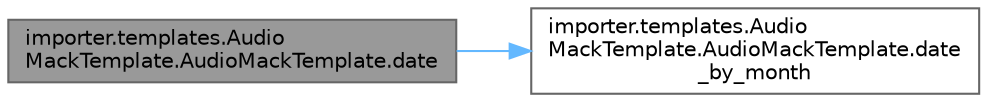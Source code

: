 digraph "importer.templates.AudioMackTemplate.AudioMackTemplate.date"
{
 // LATEX_PDF_SIZE
  bgcolor="transparent";
  edge [fontname=Helvetica,fontsize=10,labelfontname=Helvetica,labelfontsize=10];
  node [fontname=Helvetica,fontsize=10,shape=box,height=0.2,width=0.4];
  rankdir="LR";
  Node1 [id="Node000001",label="importer.templates.Audio\lMackTemplate.AudioMackTemplate.date",height=0.2,width=0.4,color="gray40", fillcolor="grey60", style="filled", fontcolor="black",tooltip=" "];
  Node1 -> Node2 [id="edge1_Node000001_Node000002",color="steelblue1",style="solid",tooltip=" "];
  Node2 [id="Node000002",label="importer.templates.Audio\lMackTemplate.AudioMackTemplate.date\l_by_month",height=0.2,width=0.4,color="grey40", fillcolor="white", style="filled",URL="$classimporter_1_1templates_1_1_audio_mack_template_1_1_audio_mack_template.html#ae972f830b83e7c2df43ea61e95070420",tooltip=" "];
}
